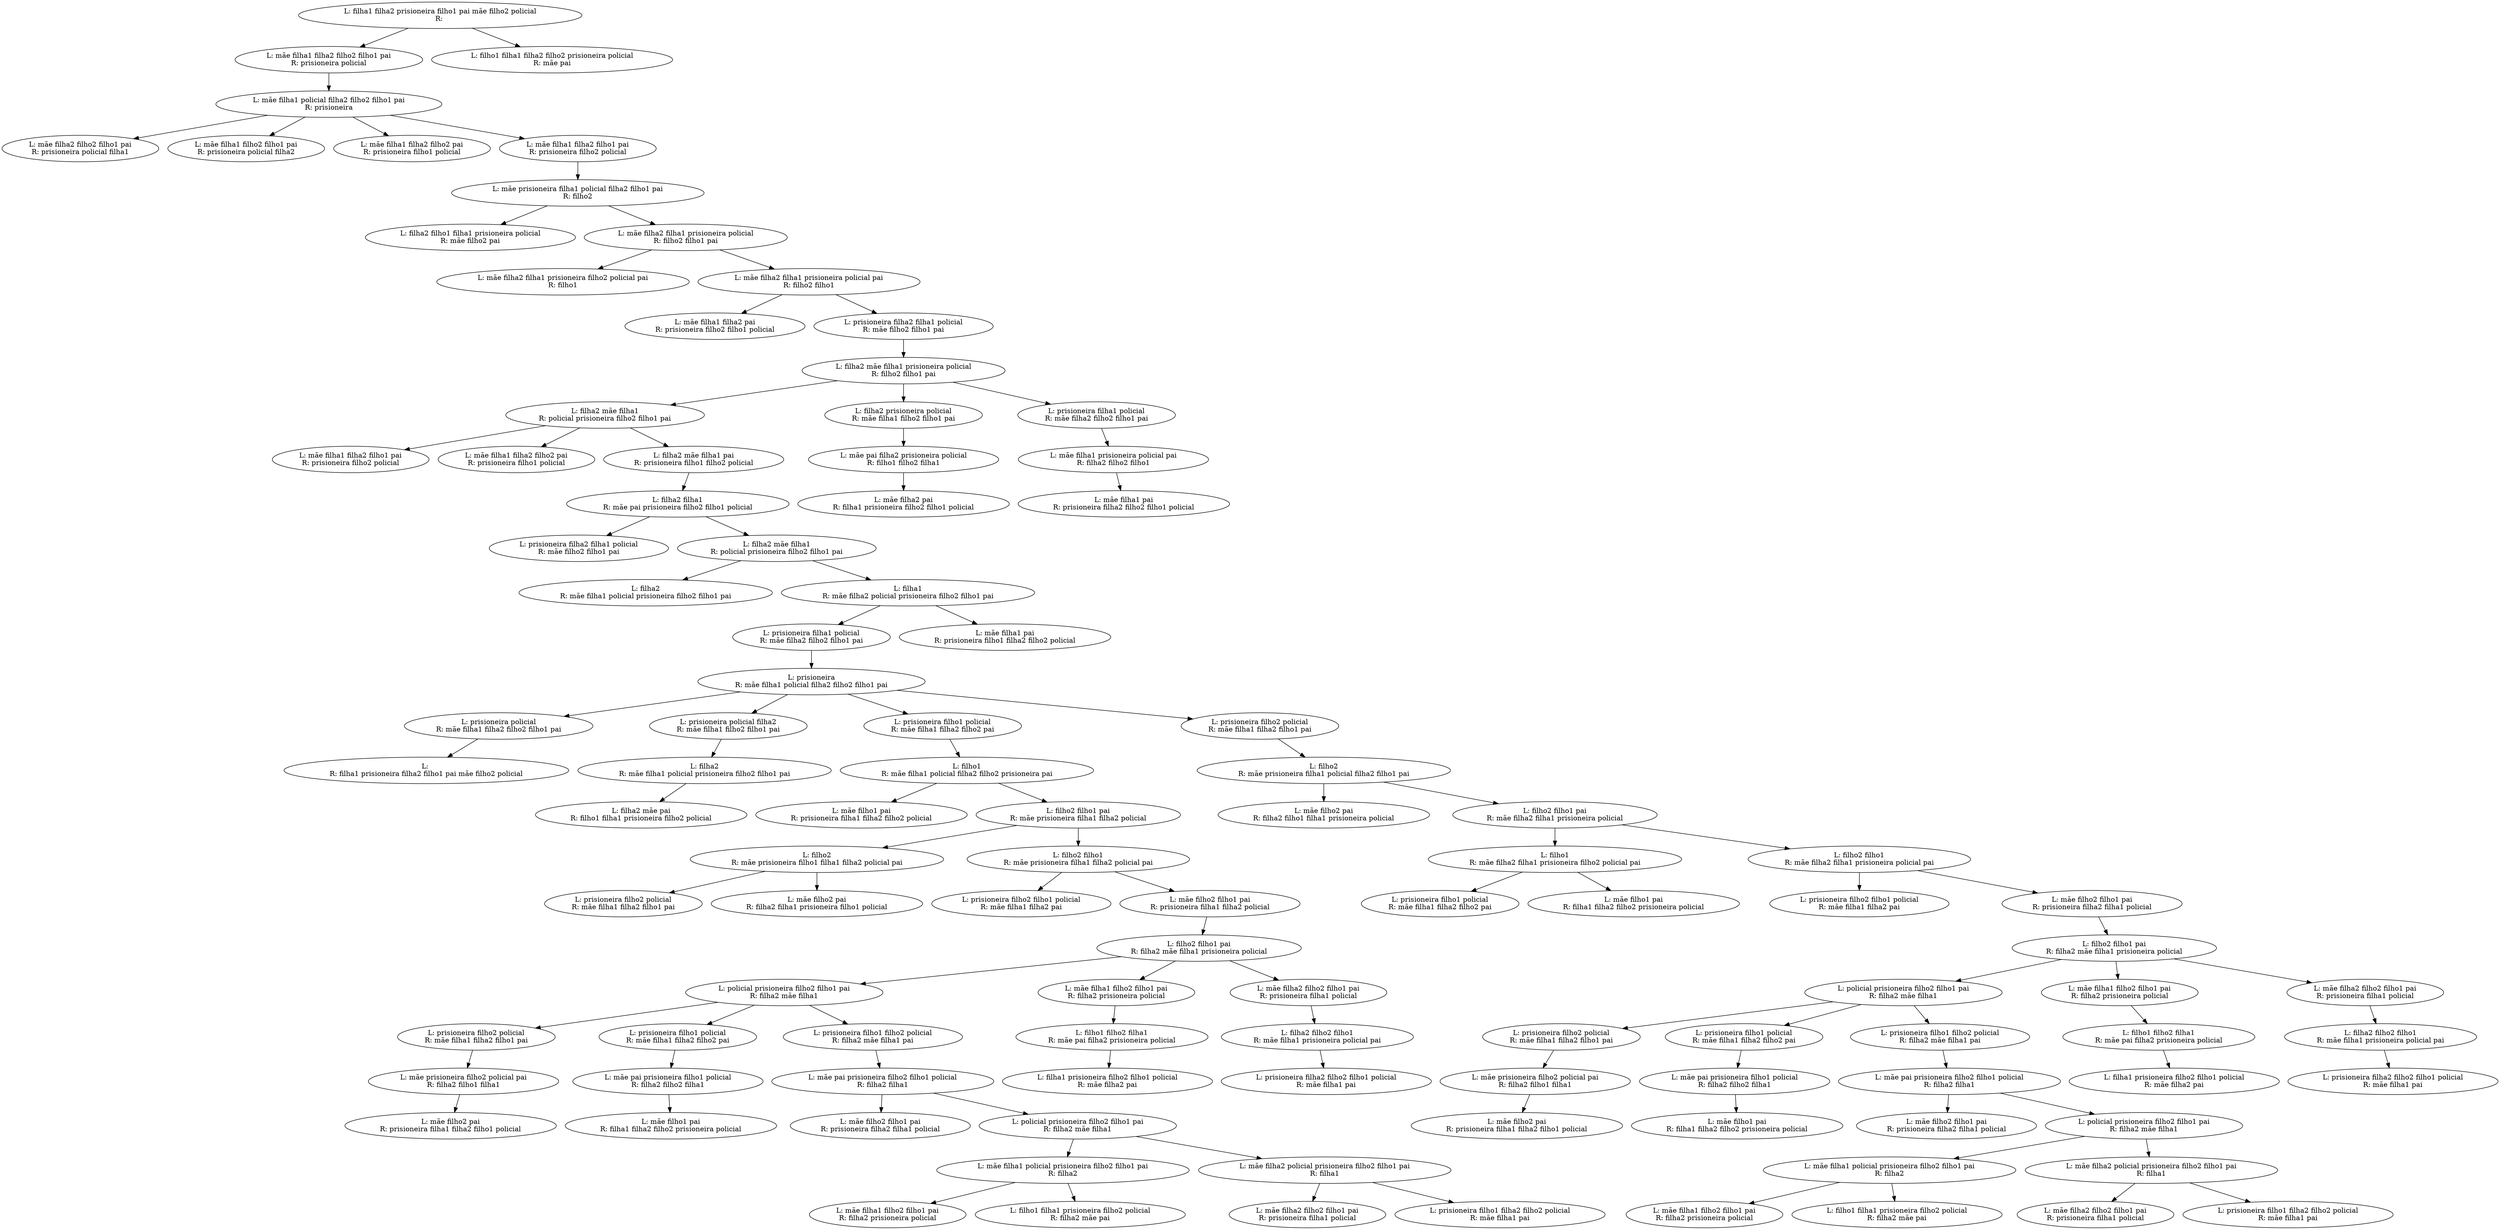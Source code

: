 digraph {
0 [label="L: filha1 filha2 prisioneira filho1 pai mãe filho2 policial
R: "]
0 -> 1
1 [label="L: mãe filha1 filha2 filho2 filho1 pai
R: prisioneira policial"]
1 -> 3
3 [label="L: mãe filha1 policial filha2 filho2 filho1 pai
R: prisioneira"]
3 -> 4
4 [label="L: mãe filha2 filho2 filho1 pai
R: prisioneira policial filha1"]
3 -> 5
5 [label="L: mãe filha1 filho2 filho1 pai
R: prisioneira policial filha2"]
3 -> 6
6 [label="L: mãe filha1 filha2 filho2 pai
R: prisioneira filho1 policial"]
3 -> 7
7 [label="L: mãe filha1 filha2 filho1 pai
R: prisioneira filho2 policial"]
7 -> 8
8 [label="L: mãe prisioneira filha1 policial filha2 filho1 pai
R: filho2"]
8 -> 9
9 [label="L: filha2 filho1 filha1 prisioneira policial
R: mãe filho2 pai"]
8 -> 10
10 [label="L: mãe filha2 filha1 prisioneira policial
R: filho2 filho1 pai"]
10 -> 11
11 [label="L: mãe filha2 filha1 prisioneira filho2 policial pai
R: filho1"]
10 -> 12
12 [label="L: mãe filha2 filha1 prisioneira policial pai
R: filho2 filho1"]
12 -> 13
13 [label="L: mãe filha1 filha2 pai
R: prisioneira filho2 filho1 policial"]
12 -> 14
14 [label="L: prisioneira filha2 filha1 policial
R: mãe filho2 filho1 pai"]
14 -> 15
15 [label="L: filha2 mãe filha1 prisioneira policial
R: filho2 filho1 pai"]
15 -> 16
16 [label="L: filha2 mãe filha1
R: policial prisioneira filho2 filho1 pai"]
16 -> 23
23 [label="L: mãe filha1 filha2 filho1 pai
R: prisioneira filho2 policial"]
16 -> 24
24 [label="L: mãe filha1 filha2 filho2 pai
R: prisioneira filho1 policial"]
16 -> 25
25 [label="L: filha2 mãe filha1 pai
R: prisioneira filho1 filho2 policial"]
25 -> 26
26 [label="L: filha2 filha1
R: mãe pai prisioneira filho2 filho1 policial"]
26 -> 27
27 [label="L: prisioneira filha2 filha1 policial
R: mãe filho2 filho1 pai"]
26 -> 28
28 [label="L: filha2 mãe filha1
R: policial prisioneira filho2 filho1 pai"]
28 -> 29
29 [label="L: filha2
R: mãe filha1 policial prisioneira filho2 filho1 pai"]
28 -> 30
30 [label="L: filha1
R: mãe filha2 policial prisioneira filho2 filho1 pai"]
30 -> 31
31 [label="L: prisioneira filha1 policial
R: mãe filha2 filho2 filho1 pai"]
31 -> 33
33 [label="L: prisioneira
R: mãe filha1 policial filha2 filho2 filho1 pai"]
33 -> 34
34 [label="L: prisioneira policial
R: mãe filha1 filha2 filho2 filho1 pai"]
34 -> 106
106 [label="L: 
R: filha1 prisioneira filha2 filho1 pai mãe filho2 policial"]
33 -> 35
35 [label="L: prisioneira policial filha2
R: mãe filha1 filho2 filho1 pai"]
35 -> 104
104 [label="L: filha2
R: mãe filha1 policial prisioneira filho2 filho1 pai"]
104 -> 105
105 [label="L: filha2 mãe pai
R: filho1 filha1 prisioneira filho2 policial"]
33 -> 36
36 [label="L: prisioneira filho1 policial
R: mãe filha1 filha2 filho2 pai"]
36 -> 71
71 [label="L: filho1
R: mãe filha1 policial filha2 filho2 prisioneira pai"]
71 -> 72
72 [label="L: mãe filho1 pai
R: prisioneira filha1 filha2 filho2 policial"]
71 -> 73
73 [label="L: filho2 filho1 pai
R: mãe prisioneira filha1 filha2 policial"]
73 -> 74
74 [label="L: filho2
R: mãe prisioneira filho1 filha1 filha2 policial pai"]
74 -> 102
102 [label="L: prisioneira filho2 policial
R: mãe filha1 filha2 filho1 pai"]
74 -> 103
103 [label="L: mãe filho2 pai
R: filha2 filha1 prisioneira filho1 policial"]
73 -> 75
75 [label="L: filho2 filho1
R: mãe prisioneira filha1 filha2 policial pai"]
75 -> 76
76 [label="L: prisioneira filho2 filho1 policial
R: mãe filha1 filha2 pai"]
75 -> 77
77 [label="L: mãe filho2 filho1 pai
R: prisioneira filha1 filha2 policial"]
77 -> 78
78 [label="L: filho2 filho1 pai
R: filha2 mãe filha1 prisioneira policial"]
78 -> 79
79 [label="L: policial prisioneira filho2 filho1 pai
R: filha2 mãe filha1"]
79 -> 86
86 [label="L: prisioneira filho2 policial
R: mãe filha1 filha2 filho1 pai"]
86 -> 100
100 [label="L: mãe prisioneira filho2 policial pai
R: filha2 filho1 filha1"]
100 -> 101
101 [label="L: mãe filho2 pai
R: prisioneira filha1 filha2 filho1 policial"]
79 -> 87
87 [label="L: prisioneira filho1 policial
R: mãe filha1 filha2 filho2 pai"]
87 -> 98
98 [label="L: mãe pai prisioneira filho1 policial
R: filha2 filho2 filha1"]
98 -> 99
99 [label="L: mãe filho1 pai
R: filha1 filha2 filho2 prisioneira policial"]
79 -> 88
88 [label="L: prisioneira filho1 filho2 policial
R: filha2 mãe filha1 pai"]
88 -> 89
89 [label="L: mãe pai prisioneira filho2 filho1 policial
R: filha2 filha1"]
89 -> 90
90 [label="L: mãe filho2 filho1 pai
R: prisioneira filha2 filha1 policial"]
89 -> 91
91 [label="L: policial prisioneira filho2 filho1 pai
R: filha2 mãe filha1"]
91 -> 92
92 [label="L: mãe filha1 policial prisioneira filho2 filho1 pai
R: filha2"]
92 -> 96
96 [label="L: mãe filha1 filho2 filho1 pai
R: filha2 prisioneira policial"]
92 -> 97
97 [label="L: filho1 filha1 prisioneira filho2 policial
R: filha2 mãe pai"]
91 -> 93
93 [label="L: mãe filha2 policial prisioneira filho2 filho1 pai
R: filha1"]
93 -> 94
94 [label="L: mãe filha2 filho2 filho1 pai
R: prisioneira filha1 policial"]
93 -> 95
95 [label="L: prisioneira filho1 filha2 filho2 policial
R: mãe filha1 pai"]
78 -> 80
80 [label="L: mãe filha1 filho2 filho1 pai
R: filha2 prisioneira policial"]
80 -> 84
84 [label="L: filho1 filho2 filha1
R: mãe pai filha2 prisioneira policial"]
84 -> 85
85 [label="L: filha1 prisioneira filho2 filho1 policial
R: mãe filha2 pai"]
78 -> 81
81 [label="L: mãe filha2 filho2 filho1 pai
R: prisioneira filha1 policial"]
81 -> 82
82 [label="L: filha2 filho2 filho1
R: mãe filha1 prisioneira policial pai"]
82 -> 83
83 [label="L: prisioneira filha2 filho2 filho1 policial
R: mãe filha1 pai"]
33 -> 37
37 [label="L: prisioneira filho2 policial
R: mãe filha1 filha2 filho1 pai"]
37 -> 38
38 [label="L: filho2
R: mãe prisioneira filha1 policial filha2 filho1 pai"]
38 -> 39
39 [label="L: mãe filho2 pai
R: filha2 filho1 filha1 prisioneira policial"]
38 -> 40
40 [label="L: filho2 filho1 pai
R: mãe filha2 filha1 prisioneira policial"]
40 -> 41
41 [label="L: filho1
R: mãe filha2 filha1 prisioneira filho2 policial pai"]
41 -> 69
69 [label="L: prisioneira filho1 policial
R: mãe filha1 filha2 filho2 pai"]
41 -> 70
70 [label="L: mãe filho1 pai
R: filha1 filha2 filho2 prisioneira policial"]
40 -> 42
42 [label="L: filho2 filho1
R: mãe filha2 filha1 prisioneira policial pai"]
42 -> 43
43 [label="L: prisioneira filho2 filho1 policial
R: mãe filha1 filha2 pai"]
42 -> 44
44 [label="L: mãe filho2 filho1 pai
R: prisioneira filha2 filha1 policial"]
44 -> 45
45 [label="L: filho2 filho1 pai
R: filha2 mãe filha1 prisioneira policial"]
45 -> 46
46 [label="L: policial prisioneira filho2 filho1 pai
R: filha2 mãe filha1"]
46 -> 53
53 [label="L: prisioneira filho2 policial
R: mãe filha1 filha2 filho1 pai"]
53 -> 67
67 [label="L: mãe prisioneira filho2 policial pai
R: filha2 filho1 filha1"]
67 -> 68
68 [label="L: mãe filho2 pai
R: prisioneira filha1 filha2 filho1 policial"]
46 -> 54
54 [label="L: prisioneira filho1 policial
R: mãe filha1 filha2 filho2 pai"]
54 -> 65
65 [label="L: mãe pai prisioneira filho1 policial
R: filha2 filho2 filha1"]
65 -> 66
66 [label="L: mãe filho1 pai
R: filha1 filha2 filho2 prisioneira policial"]
46 -> 55
55 [label="L: prisioneira filho1 filho2 policial
R: filha2 mãe filha1 pai"]
55 -> 56
56 [label="L: mãe pai prisioneira filho2 filho1 policial
R: filha2 filha1"]
56 -> 57
57 [label="L: mãe filho2 filho1 pai
R: prisioneira filha2 filha1 policial"]
56 -> 58
58 [label="L: policial prisioneira filho2 filho1 pai
R: filha2 mãe filha1"]
58 -> 59
59 [label="L: mãe filha1 policial prisioneira filho2 filho1 pai
R: filha2"]
59 -> 63
63 [label="L: mãe filha1 filho2 filho1 pai
R: filha2 prisioneira policial"]
59 -> 64
64 [label="L: filho1 filha1 prisioneira filho2 policial
R: filha2 mãe pai"]
58 -> 60
60 [label="L: mãe filha2 policial prisioneira filho2 filho1 pai
R: filha1"]
60 -> 61
61 [label="L: mãe filha2 filho2 filho1 pai
R: prisioneira filha1 policial"]
60 -> 62
62 [label="L: prisioneira filho1 filha2 filho2 policial
R: mãe filha1 pai"]
45 -> 47
47 [label="L: mãe filha1 filho2 filho1 pai
R: filha2 prisioneira policial"]
47 -> 51
51 [label="L: filho1 filho2 filha1
R: mãe pai filha2 prisioneira policial"]
51 -> 52
52 [label="L: filha1 prisioneira filho2 filho1 policial
R: mãe filha2 pai"]
45 -> 48
48 [label="L: mãe filha2 filho2 filho1 pai
R: prisioneira filha1 policial"]
48 -> 49
49 [label="L: filha2 filho2 filho1
R: mãe filha1 prisioneira policial pai"]
49 -> 50
50 [label="L: prisioneira filha2 filho2 filho1 policial
R: mãe filha1 pai"]
30 -> 32
32 [label="L: mãe filha1 pai
R: prisioneira filho1 filha2 filho2 policial"]
15 -> 17
17 [label="L: filha2 prisioneira policial
R: mãe filha1 filho2 filho1 pai"]
17 -> 21
21 [label="L: mãe pai filha2 prisioneira policial
R: filho1 filho2 filha1"]
21 -> 22
22 [label="L: mãe filha2 pai
R: filha1 prisioneira filho2 filho1 policial"]
15 -> 18
18 [label="L: prisioneira filha1 policial
R: mãe filha2 filho2 filho1 pai"]
18 -> 19
19 [label="L: mãe filha1 prisioneira policial pai
R: filha2 filho2 filho1"]
19 -> 20
20 [label="L: mãe filha1 pai
R: prisioneira filha2 filho2 filho1 policial"]
0 -> 2
2 [label="L: filho1 filha1 filha2 filho2 prisioneira policial
R: mãe pai"]
}
